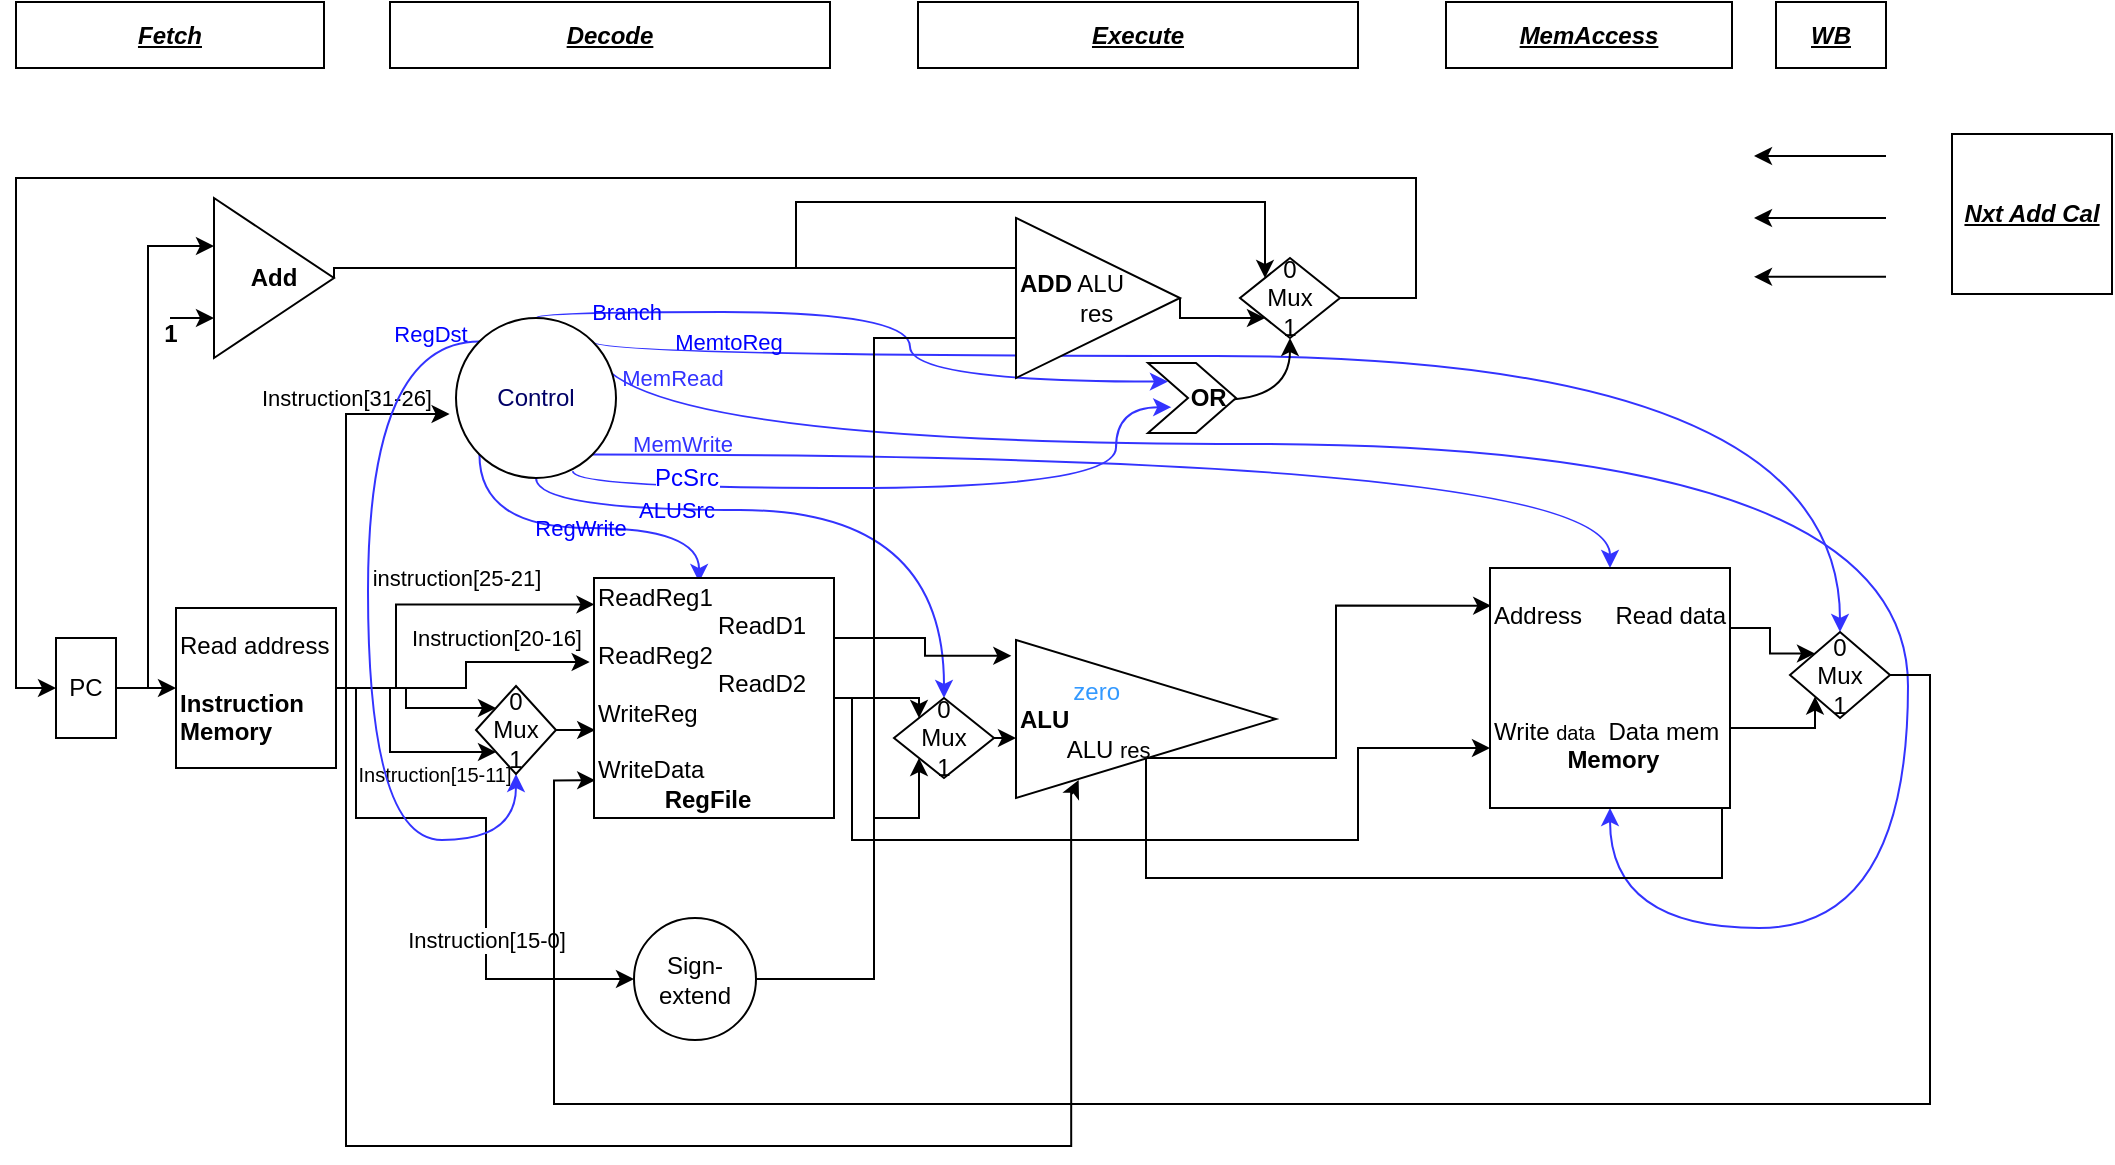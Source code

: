 <mxfile version="13.0.9" type="device"><diagram id="4cFdBz0cNS4xN4cEwy5j" name="Page-1"><mxGraphModel dx="2071" dy="645" grid="1" gridSize="11" guides="1" tooltips="1" connect="1" arrows="1" fold="1" page="1" pageScale="1" pageWidth="850" pageHeight="1100" math="0" shadow="0"><root><mxCell id="0"/><mxCell id="1" parent="0"/><mxCell id="M-Xq2lvWTHdXom3HLpQp-10" style="edgeStyle=orthogonalEdgeStyle;rounded=0;orthogonalLoop=1;jettySize=auto;html=1;exitX=1;exitY=0.5;exitDx=0;exitDy=0;entryX=0;entryY=0.5;entryDx=0;entryDy=0;" parent="1" source="M-Xq2lvWTHdXom3HLpQp-1" target="M-Xq2lvWTHdXom3HLpQp-6" edge="1"><mxGeometry relative="1" as="geometry"/></mxCell><mxCell id="M-Xq2lvWTHdXom3HLpQp-1" value="PC" style="rounded=0;whiteSpace=wrap;html=1;" parent="1" vertex="1"><mxGeometry x="20" y="384" width="30" height="50" as="geometry"/></mxCell><mxCell id="M-Xq2lvWTHdXom3HLpQp-34" style="edgeStyle=orthogonalEdgeStyle;rounded=0;orthogonalLoop=1;jettySize=auto;html=1;exitX=1;exitY=0.5;exitDx=0;exitDy=0;" parent="1" source="M-Xq2lvWTHdXom3HLpQp-5" edge="1"><mxGeometry relative="1" as="geometry"><Array as="points"><mxPoint x="159" y="199"/></Array><mxPoint x="527" y="199" as="targetPoint"/></mxGeometry></mxCell><mxCell id="M-Xq2lvWTHdXom3HLpQp-41" style="edgeStyle=orthogonalEdgeStyle;rounded=0;orthogonalLoop=1;jettySize=auto;html=1;entryX=0;entryY=0;entryDx=0;entryDy=0;" parent="1" target="M-Xq2lvWTHdXom3HLpQp-35" edge="1"><mxGeometry relative="1" as="geometry"><mxPoint x="390" y="199" as="sourcePoint"/><Array as="points"><mxPoint x="390" y="166"/><mxPoint x="624" y="166"/></Array></mxGeometry></mxCell><mxCell id="M-Xq2lvWTHdXom3HLpQp-5" value="&lt;b&gt;Add&lt;/b&gt;" style="triangle;whiteSpace=wrap;html=1;" parent="1" vertex="1"><mxGeometry x="99" y="164" width="60" height="80" as="geometry"/></mxCell><mxCell id="M-Xq2lvWTHdXom3HLpQp-12" style="edgeStyle=orthogonalEdgeStyle;rounded=0;orthogonalLoop=1;jettySize=auto;html=1;exitX=1;exitY=0.5;exitDx=0;exitDy=0;" parent="1" source="M-Xq2lvWTHdXom3HLpQp-1" edge="1"><mxGeometry relative="1" as="geometry"><mxPoint x="99" y="188" as="targetPoint"/><Array as="points"><mxPoint x="66" y="409"/><mxPoint x="66" y="188"/><mxPoint x="99" y="188"/></Array></mxGeometry></mxCell><mxCell id="M-Xq2lvWTHdXom3HLpQp-20" value="instruction[25-21]" style="edgeStyle=orthogonalEdgeStyle;rounded=0;orthogonalLoop=1;jettySize=auto;html=1;exitX=1;exitY=0.5;exitDx=0;exitDy=0;entryX=0.002;entryY=0.11;entryDx=0;entryDy=0;entryPerimeter=0;" parent="1" source="M-Xq2lvWTHdXom3HLpQp-6" target="M-Xq2lvWTHdXom3HLpQp-17" edge="1"><mxGeometry x="0.19" y="13" relative="1" as="geometry"><mxPoint x="180" y="409" as="targetPoint"/><Array as="points"><mxPoint x="190" y="409"/><mxPoint x="190" y="367"/></Array><mxPoint as="offset"/></mxGeometry></mxCell><mxCell id="M-Xq2lvWTHdXom3HLpQp-21" value="Instruction[20-16]" style="edgeStyle=orthogonalEdgeStyle;rounded=0;orthogonalLoop=1;jettySize=auto;html=1;entryX=-0.018;entryY=0.35;entryDx=0;entryDy=0;entryPerimeter=0;" parent="1" source="M-Xq2lvWTHdXom3HLpQp-6" target="M-Xq2lvWTHdXom3HLpQp-17" edge="1"><mxGeometry x="0.33" y="12" relative="1" as="geometry"><Array as="points"><mxPoint x="225" y="409"/><mxPoint x="225" y="396"/></Array><mxPoint as="offset"/></mxGeometry></mxCell><mxCell id="M-Xq2lvWTHdXom3HLpQp-24" value="Instruction[15-11]" style="edgeStyle=orthogonalEdgeStyle;rounded=0;orthogonalLoop=1;jettySize=auto;html=1;exitX=1;exitY=0.5;exitDx=0;exitDy=0;entryX=0;entryY=1;entryDx=0;entryDy=0;verticalAlign=middle;fontSize=10;" parent="1" source="M-Xq2lvWTHdXom3HLpQp-6" target="M-Xq2lvWTHdXom3HLpQp-18" edge="1"><mxGeometry x="0.446" y="-11" relative="1" as="geometry"><Array as="points"><mxPoint x="187" y="409"/><mxPoint x="187" y="441"/></Array><mxPoint as="offset"/></mxGeometry></mxCell><mxCell id="M-Xq2lvWTHdXom3HLpQp-28" value="Instruction[15-0]" style="edgeStyle=orthogonalEdgeStyle;rounded=0;orthogonalLoop=1;jettySize=auto;html=1;exitX=1;exitY=0.5;exitDx=0;exitDy=0;entryX=0;entryY=0.5;entryDx=0;entryDy=0;" parent="1" edge="1"><mxGeometry x="0.355" relative="1" as="geometry"><Array as="points"><mxPoint x="170" y="409"/><mxPoint x="170" y="474"/><mxPoint x="235" y="474"/><mxPoint x="235" y="555"/></Array><mxPoint y="1" as="offset"/><mxPoint x="160" y="409" as="sourcePoint"/><mxPoint x="309.0" y="554.5" as="targetPoint"/></mxGeometry></mxCell><mxCell id="M-Xq2lvWTHdXom3HLpQp-84" value="Instruction[31-26]" style="edgeStyle=orthogonalEdgeStyle;rounded=0;orthogonalLoop=1;jettySize=auto;html=1;entryX=-0.04;entryY=0.6;entryDx=0;entryDy=0;entryPerimeter=0;labelBackgroundColor=none;strokeColor=#000000;fontColor=#000000;exitX=0.212;exitY=0.946;exitDx=0;exitDy=0;exitPerimeter=0;" parent="1" source="M-Xq2lvWTHdXom3HLpQp-43" target="M-Xq2lvWTHdXom3HLpQp-16" edge="1"><mxGeometry x="0.892" y="8" relative="1" as="geometry"><Array as="points"><mxPoint x="528" y="638"/><mxPoint x="165" y="638"/><mxPoint x="165" y="272"/></Array><mxPoint as="offset"/><mxPoint x="517" y="616.941" as="sourcePoint"/></mxGeometry></mxCell><mxCell id="M-Xq2lvWTHdXom3HLpQp-89" style="edgeStyle=orthogonalEdgeStyle;rounded=0;orthogonalLoop=1;jettySize=auto;html=1;exitX=1;exitY=0.5;exitDx=0;exitDy=0;entryX=0;entryY=0;entryDx=0;entryDy=0;labelBackgroundColor=none;strokeColor=#000000;fontSize=10;fontColor=#000000;" parent="1" source="M-Xq2lvWTHdXom3HLpQp-6" target="M-Xq2lvWTHdXom3HLpQp-18" edge="1"><mxGeometry relative="1" as="geometry"/></mxCell><mxCell id="M-Xq2lvWTHdXom3HLpQp-6" value="Read address&lt;br&gt;&lt;br&gt;&lt;b&gt;Instruction Memory&lt;/b&gt;" style="whiteSpace=wrap;html=1;aspect=fixed;align=left;" parent="1" vertex="1"><mxGeometry x="80" y="369" width="80" height="80" as="geometry"/></mxCell><mxCell id="M-Xq2lvWTHdXom3HLpQp-73" value="RegDst" style="edgeStyle=orthogonalEdgeStyle;curved=1;rounded=0;orthogonalLoop=1;jettySize=auto;html=1;exitX=0;exitY=0;exitDx=0;exitDy=0;entryX=0.5;entryY=1;entryDx=0;entryDy=0;labelBackgroundColor=none;strokeColor=#3333FF;fontColor=#0000FF;" parent="1" source="M-Xq2lvWTHdXom3HLpQp-16" target="M-Xq2lvWTHdXom3HLpQp-18" edge="1"><mxGeometry x="-0.88" y="-4" relative="1" as="geometry"><Array as="points"><mxPoint x="176" y="236"/><mxPoint x="176" y="485"/><mxPoint x="250" y="485"/></Array><mxPoint as="offset"/></mxGeometry></mxCell><mxCell id="M-Xq2lvWTHdXom3HLpQp-74" value="Branch" style="edgeStyle=orthogonalEdgeStyle;curved=1;rounded=0;orthogonalLoop=1;jettySize=auto;html=1;exitX=0.5;exitY=0;exitDx=0;exitDy=0;entryX=0.227;entryY=0.266;entryDx=0;entryDy=0;labelBackgroundColor=none;strokeColor=#3333FF;fontColor=#0000FF;entryPerimeter=0;" parent="1" source="M-Xq2lvWTHdXom3HLpQp-16" target="bHu1Tckib4omF6fKhJ2g-2" edge="1"><mxGeometry x="-0.731" relative="1" as="geometry"><Array as="points"><mxPoint x="260" y="221"/><mxPoint x="447" y="221"/><mxPoint x="447" y="256"/></Array><mxPoint as="offset"/><mxPoint x="594" y="262.5" as="targetPoint"/></mxGeometry></mxCell><mxCell id="M-Xq2lvWTHdXom3HLpQp-77" value="MemRead" style="edgeStyle=orthogonalEdgeStyle;curved=1;rounded=0;orthogonalLoop=1;jettySize=auto;html=1;exitX=1;exitY=0;exitDx=0;exitDy=0;labelBackgroundColor=none;strokeColor=#3333FF;fontColor=#3333FF;entryX=0.5;entryY=1;entryDx=0;entryDy=0;" parent="1" source="M-Xq2lvWTHdXom3HLpQp-16" target="M-Xq2lvWTHdXom3HLpQp-53" edge="1"><mxGeometry x="-0.844" y="33" relative="1" as="geometry"><Array as="points"><mxPoint x="288" y="287"/><mxPoint x="946" y="287"/><mxPoint x="946" y="529"/><mxPoint x="797" y="529"/></Array><mxPoint as="offset"/><mxPoint x="792" y="473" as="targetPoint"/></mxGeometry></mxCell><mxCell id="M-Xq2lvWTHdXom3HLpQp-78" value="MemtoReg" style="edgeStyle=orthogonalEdgeStyle;curved=1;rounded=0;orthogonalLoop=1;jettySize=auto;html=1;exitX=1;exitY=0;exitDx=0;exitDy=0;entryX=0.5;entryY=0;entryDx=0;entryDy=0;labelBackgroundColor=none;strokeColor=#3333FF;fontColor=#0000FF;" parent="1" source="M-Xq2lvWTHdXom3HLpQp-16" target="M-Xq2lvWTHdXom3HLpQp-54" edge="1"><mxGeometry x="-0.805" y="7" relative="1" as="geometry"><Array as="points"><mxPoint x="288" y="243"/><mxPoint x="912" y="243"/></Array><mxPoint as="offset"/></mxGeometry></mxCell><mxCell id="M-Xq2lvWTHdXom3HLpQp-79" value="MemWrite" style="edgeStyle=orthogonalEdgeStyle;curved=1;rounded=0;orthogonalLoop=1;jettySize=auto;html=1;exitX=1;exitY=1;exitDx=0;exitDy=0;labelBackgroundColor=none;strokeColor=#3333FF;fontColor=#3333FF;" parent="1" source="M-Xq2lvWTHdXom3HLpQp-16" target="M-Xq2lvWTHdXom3HLpQp-53" edge="1"><mxGeometry x="-0.841" y="5" relative="1" as="geometry"><mxPoint as="offset"/></mxGeometry></mxCell><mxCell id="M-Xq2lvWTHdXom3HLpQp-80" value="ALUSrc" style="edgeStyle=orthogonalEdgeStyle;curved=1;rounded=0;orthogonalLoop=1;jettySize=auto;html=1;exitX=0.5;exitY=1;exitDx=0;exitDy=0;entryX=0.5;entryY=0;entryDx=0;entryDy=0;labelBackgroundColor=none;strokeColor=#3333FF;fontColor=#0000FF;" parent="1" source="M-Xq2lvWTHdXom3HLpQp-16" target="M-Xq2lvWTHdXom3HLpQp-46" edge="1"><mxGeometry x="-0.452" relative="1" as="geometry"><Array as="points"><mxPoint x="260" y="320"/><mxPoint x="464" y="320"/></Array><mxPoint as="offset"/></mxGeometry></mxCell><mxCell id="M-Xq2lvWTHdXom3HLpQp-81" value="RegWrite" style="edgeStyle=orthogonalEdgeStyle;curved=1;rounded=0;orthogonalLoop=1;jettySize=auto;html=1;exitX=0;exitY=1;exitDx=0;exitDy=0;entryX=0.438;entryY=0.017;entryDx=0;entryDy=0;entryPerimeter=0;labelBackgroundColor=none;strokeColor=#3333FF;fontColor=#0000FF;" parent="1" source="M-Xq2lvWTHdXom3HLpQp-16" target="M-Xq2lvWTHdXom3HLpQp-17" edge="1"><mxGeometry relative="1" as="geometry"/></mxCell><mxCell id="M-Xq2lvWTHdXom3HLpQp-16" value="&lt;font color=&quot;#000066&quot;&gt;Control&lt;/font&gt;" style="ellipse;whiteSpace=wrap;html=1;aspect=fixed;" parent="1" vertex="1"><mxGeometry x="220" y="224" width="80" height="80" as="geometry"/></mxCell><mxCell id="M-Xq2lvWTHdXom3HLpQp-45" style="edgeStyle=orthogonalEdgeStyle;rounded=0;orthogonalLoop=1;jettySize=auto;html=1;exitX=1;exitY=0.25;exitDx=0;exitDy=0;entryX=-0.018;entryY=0.1;entryDx=0;entryDy=0;entryPerimeter=0;" parent="1" source="M-Xq2lvWTHdXom3HLpQp-17" target="M-Xq2lvWTHdXom3HLpQp-43" edge="1"><mxGeometry relative="1" as="geometry"/></mxCell><mxCell id="M-Xq2lvWTHdXom3HLpQp-51" style="edgeStyle=orthogonalEdgeStyle;rounded=0;orthogonalLoop=1;jettySize=auto;html=1;exitX=1;exitY=0.5;exitDx=0;exitDy=0;entryX=0;entryY=0;entryDx=0;entryDy=0;" parent="1" source="M-Xq2lvWTHdXom3HLpQp-17" target="M-Xq2lvWTHdXom3HLpQp-46" edge="1"><mxGeometry relative="1" as="geometry"><Array as="points"><mxPoint x="452" y="414"/></Array></mxGeometry></mxCell><mxCell id="M-Xq2lvWTHdXom3HLpQp-88" style="edgeStyle=orthogonalEdgeStyle;rounded=0;orthogonalLoop=1;jettySize=auto;html=1;exitX=1;exitY=0.5;exitDx=0;exitDy=0;entryX=0;entryY=0.75;entryDx=0;entryDy=0;labelBackgroundColor=none;strokeColor=#000000;fontSize=12;fontColor=#000000;" parent="1" source="M-Xq2lvWTHdXom3HLpQp-17" target="M-Xq2lvWTHdXom3HLpQp-53" edge="1"><mxGeometry relative="1" as="geometry"><Array as="points"><mxPoint x="418" y="414"/><mxPoint x="418" y="485"/><mxPoint x="671" y="485"/><mxPoint x="671" y="439"/></Array></mxGeometry></mxCell><mxCell id="M-Xq2lvWTHdXom3HLpQp-17" value="ReadReg1&lt;br&gt;&lt;div style=&quot;text-align: center&quot;&gt;&amp;nbsp; &amp;nbsp; &amp;nbsp; &amp;nbsp; &amp;nbsp; &amp;nbsp; &amp;nbsp; &amp;nbsp; &amp;nbsp; ReadD1&lt;/div&gt;ReadReg2&lt;br&gt;&amp;nbsp; &amp;nbsp; &amp;nbsp; &amp;nbsp; &amp;nbsp; &amp;nbsp; &amp;nbsp; &amp;nbsp; &amp;nbsp; ReadD2&lt;br&gt;WriteReg&lt;br&gt;&lt;br&gt;WriteData&lt;br&gt;&amp;nbsp; &amp;nbsp; &amp;nbsp; &amp;nbsp; &amp;nbsp; &lt;b&gt;RegFile&lt;/b&gt;" style="whiteSpace=wrap;html=1;aspect=fixed;align=left;" parent="1" vertex="1"><mxGeometry x="289" y="354" width="120" height="120" as="geometry"/></mxCell><mxCell id="M-Xq2lvWTHdXom3HLpQp-93" style="edgeStyle=orthogonalEdgeStyle;rounded=0;orthogonalLoop=1;jettySize=auto;html=1;exitX=1;exitY=0.5;exitDx=0;exitDy=0;entryX=0.005;entryY=0.637;entryDx=0;entryDy=0;entryPerimeter=0;labelBackgroundColor=none;strokeColor=#000000;fontSize=10;fontColor=#000000;" parent="1" source="M-Xq2lvWTHdXom3HLpQp-18" target="M-Xq2lvWTHdXom3HLpQp-17" edge="1"><mxGeometry relative="1" as="geometry"/></mxCell><mxCell id="M-Xq2lvWTHdXom3HLpQp-18" value="0&lt;br&gt;Mux&lt;br&gt;1" style="rhombus;whiteSpace=wrap;html=1;" parent="1" vertex="1"><mxGeometry x="230" y="408" width="40" height="44" as="geometry"/></mxCell><mxCell id="M-Xq2lvWTHdXom3HLpQp-52" style="edgeStyle=orthogonalEdgeStyle;rounded=0;orthogonalLoop=1;jettySize=auto;html=1;exitX=1;exitY=0.5;exitDx=0;exitDy=0;entryX=0;entryY=1;entryDx=0;entryDy=0;" parent="1" source="M-Xq2lvWTHdXom3HLpQp-27" target="M-Xq2lvWTHdXom3HLpQp-46" edge="1"><mxGeometry relative="1" as="geometry"><Array as="points"><mxPoint x="429" y="555"/><mxPoint x="429" y="474"/><mxPoint x="452" y="474"/></Array></mxGeometry></mxCell><mxCell id="M-Xq2lvWTHdXom3HLpQp-94" style="edgeStyle=orthogonalEdgeStyle;rounded=0;orthogonalLoop=1;jettySize=auto;html=1;exitX=1;exitY=0.5;exitDx=0;exitDy=0;labelBackgroundColor=none;strokeColor=#000000;fontSize=10;fontColor=#000000;" parent="1" source="M-Xq2lvWTHdXom3HLpQp-27" edge="1"><mxGeometry relative="1" as="geometry"><Array as="points"><mxPoint x="429" y="555"/><mxPoint x="429" y="234"/></Array><mxPoint x="528" y="234" as="targetPoint"/></mxGeometry></mxCell><mxCell id="M-Xq2lvWTHdXom3HLpQp-27" value="Sign-extend" style="ellipse;whiteSpace=wrap;html=1;aspect=fixed;" parent="1" vertex="1"><mxGeometry x="309" y="524" width="61" height="61" as="geometry"/></mxCell><mxCell id="M-Xq2lvWTHdXom3HLpQp-39" style="edgeStyle=orthogonalEdgeStyle;rounded=0;orthogonalLoop=1;jettySize=auto;html=1;exitX=1;exitY=0.5;exitDx=0;exitDy=0;entryX=0;entryY=1;entryDx=0;entryDy=0;" parent="1" source="M-Xq2lvWTHdXom3HLpQp-31" target="M-Xq2lvWTHdXom3HLpQp-35" edge="1"><mxGeometry relative="1" as="geometry"><Array as="points"><mxPoint x="582" y="224"/></Array></mxGeometry></mxCell><mxCell id="M-Xq2lvWTHdXom3HLpQp-31" value="&lt;b&gt;ADD&lt;/b&gt; ALU&lt;br&gt;&amp;nbsp; &amp;nbsp; &amp;nbsp; &amp;nbsp; &amp;nbsp;res" style="triangle;whiteSpace=wrap;html=1;align=left;" parent="1" vertex="1"><mxGeometry x="500" y="174" width="82" height="80" as="geometry"/></mxCell><mxCell id="M-Xq2lvWTHdXom3HLpQp-42" style="edgeStyle=orthogonalEdgeStyle;rounded=0;orthogonalLoop=1;jettySize=auto;html=1;exitX=1;exitY=0.5;exitDx=0;exitDy=0;entryX=0;entryY=0.5;entryDx=0;entryDy=0;" parent="1" source="M-Xq2lvWTHdXom3HLpQp-35" target="M-Xq2lvWTHdXom3HLpQp-1" edge="1"><mxGeometry relative="1" as="geometry"><Array as="points"><mxPoint x="700" y="214"/><mxPoint x="700" y="154"/><mxPoint y="154"/><mxPoint y="409"/></Array></mxGeometry></mxCell><mxCell id="M-Xq2lvWTHdXom3HLpQp-35" value="0&lt;br&gt;Mux&lt;br&gt;1" style="rhombus;whiteSpace=wrap;html=1;" parent="1" vertex="1"><mxGeometry x="612" y="194" width="50" height="40" as="geometry"/></mxCell><mxCell id="M-Xq2lvWTHdXom3HLpQp-56" style="edgeStyle=orthogonalEdgeStyle;rounded=0;orthogonalLoop=1;jettySize=auto;html=1;entryX=0.005;entryY=0.157;entryDx=0;entryDy=0;entryPerimeter=0;" parent="1" source="M-Xq2lvWTHdXom3HLpQp-43" target="M-Xq2lvWTHdXom3HLpQp-53" edge="1"><mxGeometry relative="1" as="geometry"><Array as="points"><mxPoint x="660" y="444"/><mxPoint x="660" y="368"/></Array></mxGeometry></mxCell><mxCell id="M-Xq2lvWTHdXom3HLpQp-62" style="edgeStyle=orthogonalEdgeStyle;rounded=0;orthogonalLoop=1;jettySize=auto;html=1;exitX=0.5;exitY=1;exitDx=0;exitDy=0;entryX=0;entryY=1;entryDx=0;entryDy=0;" parent="1" source="M-Xq2lvWTHdXom3HLpQp-43" target="M-Xq2lvWTHdXom3HLpQp-54" edge="1"><mxGeometry relative="1" as="geometry"><Array as="points"><mxPoint x="565" y="504"/><mxPoint x="853" y="504"/><mxPoint x="853" y="429"/></Array></mxGeometry></mxCell><mxCell id="M-Xq2lvWTHdXom3HLpQp-67" style="edgeStyle=orthogonalEdgeStyle;curved=1;rounded=0;orthogonalLoop=1;jettySize=auto;html=1;exitX=0.73;exitY=0.958;exitDx=0;exitDy=0;entryX=0.264;entryY=0.631;entryDx=0;entryDy=0;entryPerimeter=0;labelBackgroundColor=#0000FF;fontColor=#0000FF;strokeColor=#3333FF;exitPerimeter=0;" parent="1" source="M-Xq2lvWTHdXom3HLpQp-16" target="bHu1Tckib4omF6fKhJ2g-2" edge="1"><mxGeometry relative="1" as="geometry"><Array as="points"><mxPoint x="278" y="309"/><mxPoint x="550" y="309"/><mxPoint x="550" y="269"/></Array><mxPoint x="594" y="279.5" as="targetPoint"/></mxGeometry></mxCell><mxCell id="bHu1Tckib4omF6fKhJ2g-5" value="&lt;font color=&quot;#0000ff&quot; style=&quot;font-size: 12px&quot;&gt;PcSrc&lt;/font&gt;" style="edgeLabel;html=1;align=center;verticalAlign=middle;resizable=0;points=[];" parent="M-Xq2lvWTHdXom3HLpQp-67" vertex="1" connectable="0"><mxGeometry x="-0.655" y="4" relative="1" as="geometry"><mxPoint x="4.46" y="-1" as="offset"/></mxGeometry></mxCell><mxCell id="M-Xq2lvWTHdXom3HLpQp-43" value="&amp;nbsp; &amp;nbsp; &amp;nbsp; &amp;nbsp; &lt;font color=&quot;#3399ff&quot;&gt;zero&lt;/font&gt;&amp;nbsp;&amp;nbsp;&lt;br&gt;&lt;b&gt;ALU&lt;/b&gt;&amp;nbsp; &amp;nbsp;&amp;nbsp;&lt;br&gt;&amp;nbsp; &amp;nbsp; &amp;nbsp; &amp;nbsp;ALU &lt;font style=&quot;font-size: 11px&quot;&gt;res&lt;/font&gt;" style="triangle;whiteSpace=wrap;html=1;align=left;" parent="1" vertex="1"><mxGeometry x="500" y="385" width="130" height="79" as="geometry"/></mxCell><mxCell id="M-Xq2lvWTHdXom3HLpQp-50" style="edgeStyle=orthogonalEdgeStyle;rounded=0;orthogonalLoop=1;jettySize=auto;html=1;exitX=1;exitY=0.5;exitDx=0;exitDy=0;entryX=0;entryY=0.625;entryDx=0;entryDy=0;entryPerimeter=0;" parent="1" source="M-Xq2lvWTHdXom3HLpQp-46" target="M-Xq2lvWTHdXom3HLpQp-43" edge="1"><mxGeometry relative="1" as="geometry"/></mxCell><mxCell id="M-Xq2lvWTHdXom3HLpQp-46" value="0&lt;br&gt;Mux&lt;br&gt;1" style="rhombus;whiteSpace=wrap;html=1;" parent="1" vertex="1"><mxGeometry x="439" y="414" width="50" height="40" as="geometry"/></mxCell><mxCell id="M-Xq2lvWTHdXom3HLpQp-55" style="edgeStyle=orthogonalEdgeStyle;rounded=0;orthogonalLoop=1;jettySize=auto;html=1;exitX=1;exitY=0.25;exitDx=0;exitDy=0;entryX=0;entryY=0;entryDx=0;entryDy=0;" parent="1" source="M-Xq2lvWTHdXom3HLpQp-53" target="M-Xq2lvWTHdXom3HLpQp-54" edge="1"><mxGeometry relative="1" as="geometry"/></mxCell><mxCell id="M-Xq2lvWTHdXom3HLpQp-53" value="Address&amp;nbsp; &amp;nbsp; &amp;nbsp;Read data&lt;br&gt;&lt;br&gt;&lt;br&gt;&lt;br&gt;Write &lt;font style=&quot;font-size: 10px&quot;&gt;data&lt;/font&gt;&amp;nbsp; Data mem&lt;br&gt;&amp;nbsp; &amp;nbsp; &amp;nbsp; &amp;nbsp; &amp;nbsp; &amp;nbsp;&lt;b&gt;Memory&lt;/b&gt;" style="whiteSpace=wrap;html=1;aspect=fixed;align=left;" parent="1" vertex="1"><mxGeometry x="737" y="349" width="120" height="120" as="geometry"/></mxCell><mxCell id="M-Xq2lvWTHdXom3HLpQp-58" style="edgeStyle=orthogonalEdgeStyle;rounded=0;orthogonalLoop=1;jettySize=auto;html=1;exitX=1;exitY=0.5;exitDx=0;exitDy=0;entryX=0.005;entryY=0.843;entryDx=0;entryDy=0;entryPerimeter=0;" parent="1" source="M-Xq2lvWTHdXom3HLpQp-54" target="M-Xq2lvWTHdXom3HLpQp-17" edge="1"><mxGeometry relative="1" as="geometry"><Array as="points"><mxPoint x="957" y="403"/><mxPoint x="957" y="617"/><mxPoint x="269" y="617"/><mxPoint x="269" y="455"/></Array></mxGeometry></mxCell><mxCell id="M-Xq2lvWTHdXom3HLpQp-54" value="0&lt;br&gt;Mux&lt;br&gt;1" style="rhombus;whiteSpace=wrap;html=1;" parent="1" vertex="1"><mxGeometry x="887" y="381" width="50" height="43" as="geometry"/></mxCell><mxCell id="M-Xq2lvWTHdXom3HLpQp-66" style="edgeStyle=orthogonalEdgeStyle;curved=1;rounded=0;orthogonalLoop=1;jettySize=auto;html=1;entryX=0.5;entryY=1;entryDx=0;entryDy=0;labelBackgroundColor=#0000FF;fontColor=#0000FF;" parent="1" target="M-Xq2lvWTHdXom3HLpQp-35" edge="1"><mxGeometry relative="1" as="geometry"><mxPoint x="601" y="265" as="sourcePoint"/><Array as="points"><mxPoint x="601" y="265"/><mxPoint x="637" y="265"/></Array></mxGeometry></mxCell><mxCell id="M-Xq2lvWTHdXom3HLpQp-87" value="1" style="endArrow=classic;html=1;labelBackgroundColor=none;strokeColor=#000000;fontColor=#000000;entryX=0;entryY=0.75;entryDx=0;entryDy=0;fontSize=12;fontStyle=1" parent="1" target="M-Xq2lvWTHdXom3HLpQp-5" edge="1"><mxGeometry x="-1" y="-8" width="50" height="50" relative="1" as="geometry"><mxPoint x="77" y="224" as="sourcePoint"/><mxPoint x="94" y="210" as="targetPoint"/><mxPoint as="offset"/></mxGeometry></mxCell><mxCell id="bHu1Tckib4omF6fKhJ2g-2" value="&lt;b&gt;&amp;nbsp; &amp;nbsp; &amp;nbsp;OR&lt;/b&gt;" style="shape=step;perimeter=stepPerimeter;whiteSpace=wrap;html=1;fixedSize=1;" parent="1" vertex="1"><mxGeometry x="566" y="246.5" width="44" height="35" as="geometry"/></mxCell><mxCell id="l3q1x-ytOE0DEcAmqskc-2" value="&lt;b&gt;&lt;i&gt;&lt;u&gt;Fetch&lt;/u&gt;&lt;/i&gt;&lt;/b&gt;" style="rounded=0;whiteSpace=wrap;html=1;" parent="1" vertex="1"><mxGeometry y="66" width="154" height="33" as="geometry"/></mxCell><mxCell id="l3q1x-ytOE0DEcAmqskc-3" value="&lt;b&gt;&lt;i&gt;&lt;u&gt;Decode&lt;/u&gt;&lt;/i&gt;&lt;/b&gt;" style="rounded=0;whiteSpace=wrap;html=1;" parent="1" vertex="1"><mxGeometry x="187" y="66" width="220" height="33" as="geometry"/></mxCell><mxCell id="l3q1x-ytOE0DEcAmqskc-4" value="&lt;b&gt;&lt;i&gt;&lt;u&gt;Execute&lt;/u&gt;&lt;/i&gt;&lt;/b&gt;" style="rounded=0;whiteSpace=wrap;html=1;" parent="1" vertex="1"><mxGeometry x="451" y="66" width="220" height="33" as="geometry"/></mxCell><mxCell id="l3q1x-ytOE0DEcAmqskc-5" value="&lt;b&gt;&lt;i&gt;&lt;u&gt;MemAccess&lt;/u&gt;&lt;/i&gt;&lt;/b&gt;" style="rounded=0;whiteSpace=wrap;html=1;" parent="1" vertex="1"><mxGeometry x="715" y="66" width="143" height="33" as="geometry"/></mxCell><mxCell id="l3q1x-ytOE0DEcAmqskc-6" value="&lt;b&gt;&lt;i&gt;&lt;u&gt;WB&lt;/u&gt;&lt;/i&gt;&lt;/b&gt;" style="rounded=0;whiteSpace=wrap;html=1;" parent="1" vertex="1"><mxGeometry x="880" y="66" width="55" height="33" as="geometry"/></mxCell><mxCell id="l3q1x-ytOE0DEcAmqskc-10" value="&lt;b&gt;&lt;i&gt;&lt;u&gt;Nxt Add Cal&lt;/u&gt;&lt;/i&gt;&lt;/b&gt;" style="whiteSpace=wrap;html=1;aspect=fixed;" parent="1" vertex="1"><mxGeometry x="968" y="132" width="80" height="80" as="geometry"/></mxCell><mxCell id="l3q1x-ytOE0DEcAmqskc-12" value="" style="endArrow=classic;html=1;" parent="1" edge="1"><mxGeometry width="50" height="50" relative="1" as="geometry"><mxPoint x="935" y="143" as="sourcePoint"/><mxPoint x="869" y="143" as="targetPoint"/></mxGeometry></mxCell><mxCell id="l3q1x-ytOE0DEcAmqskc-13" value="" style="endArrow=classic;html=1;" parent="1" edge="1"><mxGeometry width="50" height="50" relative="1" as="geometry"><mxPoint x="935.0" y="203.41" as="sourcePoint"/><mxPoint x="869" y="203.41" as="targetPoint"/></mxGeometry></mxCell><mxCell id="l3q1x-ytOE0DEcAmqskc-14" value="" style="endArrow=classic;html=1;" parent="1" edge="1"><mxGeometry width="50" height="50" relative="1" as="geometry"><mxPoint x="935.0" y="174.0" as="sourcePoint"/><mxPoint x="869.0" y="174.0" as="targetPoint"/></mxGeometry></mxCell><mxCell id="l3q1x-ytOE0DEcAmqskc-16" value="" style="endArrow=classic;html=1;entryX=0.241;entryY=0.886;entryDx=0;entryDy=0;entryPerimeter=0;" parent="1" target="M-Xq2lvWTHdXom3HLpQp-43" edge="1"><mxGeometry width="50" height="50" relative="1" as="geometry"><mxPoint x="528" y="462" as="sourcePoint"/><mxPoint x="567" y="330" as="targetPoint"/></mxGeometry></mxCell></root></mxGraphModel></diagram></mxfile>